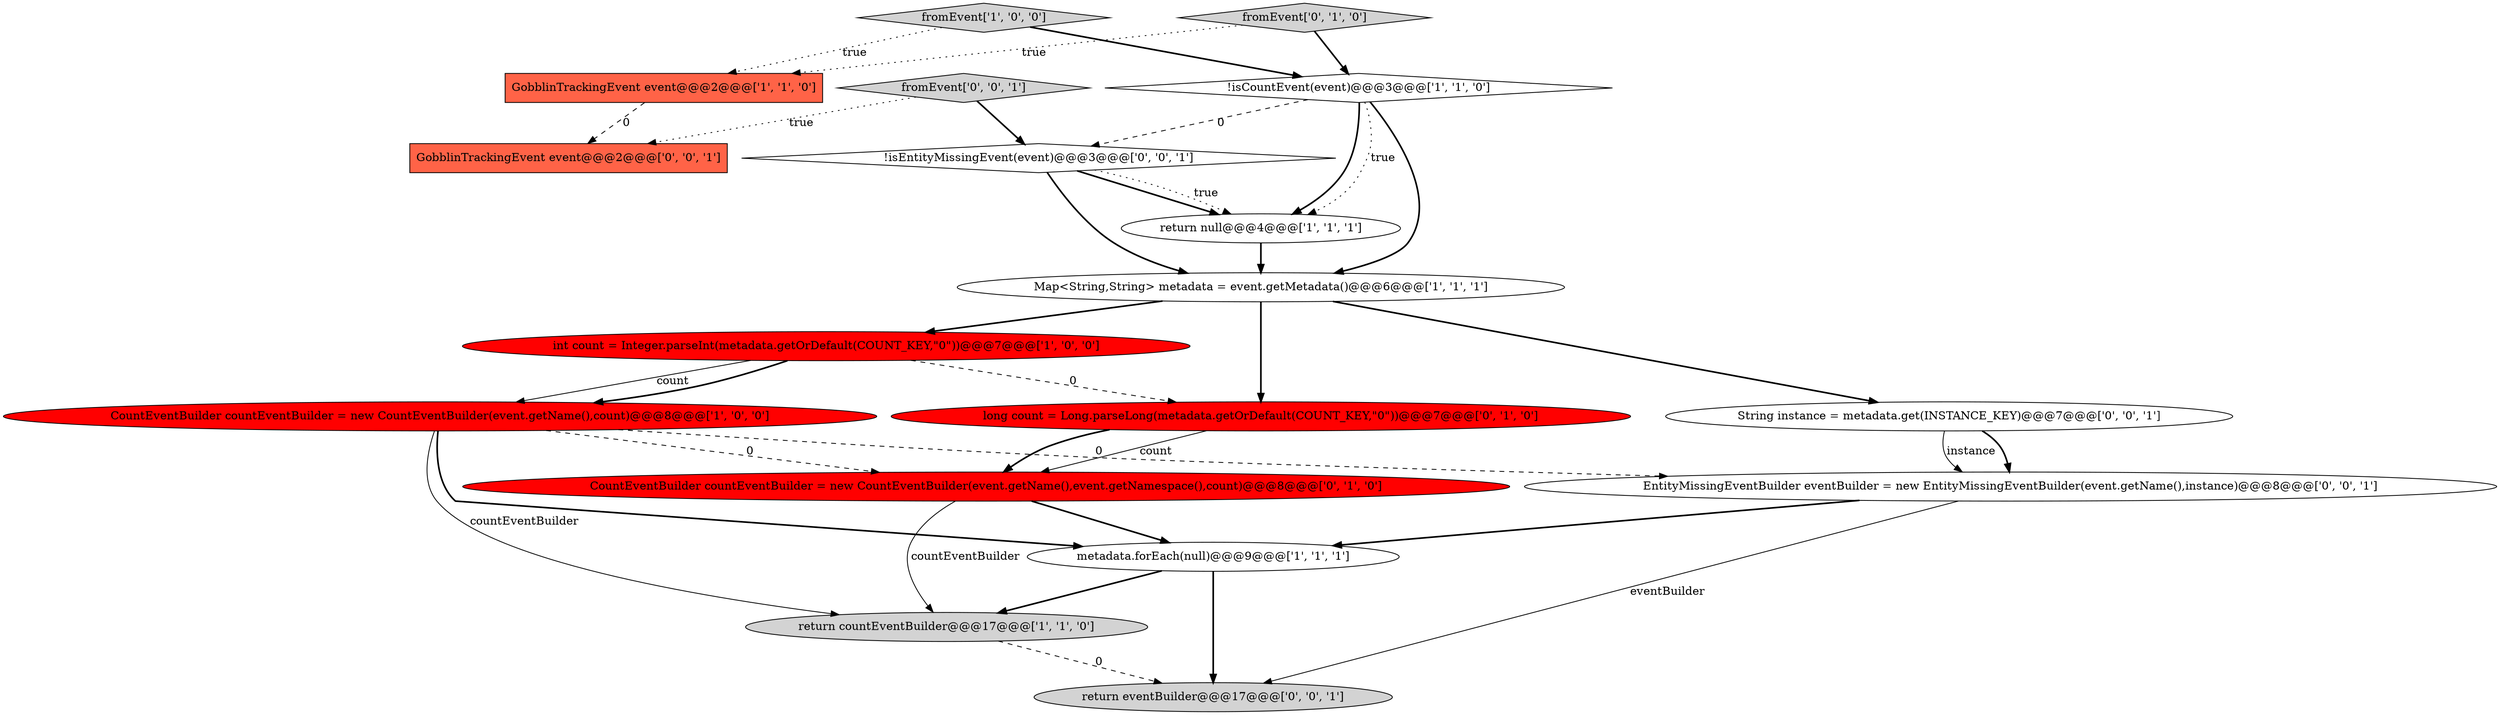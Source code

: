 digraph {
1 [style = filled, label = "metadata.forEach(null)@@@9@@@['1', '1', '1']", fillcolor = white, shape = ellipse image = "AAA0AAABBB1BBB"];
3 [style = filled, label = "return null@@@4@@@['1', '1', '1']", fillcolor = white, shape = ellipse image = "AAA0AAABBB1BBB"];
13 [style = filled, label = "GobblinTrackingEvent event@@@2@@@['0', '0', '1']", fillcolor = tomato, shape = box image = "AAA0AAABBB3BBB"];
6 [style = filled, label = "GobblinTrackingEvent event@@@2@@@['1', '1', '0']", fillcolor = tomato, shape = box image = "AAA0AAABBB1BBB"];
14 [style = filled, label = "!isEntityMissingEvent(event)@@@3@@@['0', '0', '1']", fillcolor = white, shape = diamond image = "AAA0AAABBB3BBB"];
8 [style = filled, label = "fromEvent['1', '0', '0']", fillcolor = lightgray, shape = diamond image = "AAA0AAABBB1BBB"];
16 [style = filled, label = "fromEvent['0', '0', '1']", fillcolor = lightgray, shape = diamond image = "AAA0AAABBB3BBB"];
7 [style = filled, label = "CountEventBuilder countEventBuilder = new CountEventBuilder(event.getName(),count)@@@8@@@['1', '0', '0']", fillcolor = red, shape = ellipse image = "AAA1AAABBB1BBB"];
10 [style = filled, label = "fromEvent['0', '1', '0']", fillcolor = lightgray, shape = diamond image = "AAA0AAABBB2BBB"];
17 [style = filled, label = "EntityMissingEventBuilder eventBuilder = new EntityMissingEventBuilder(event.getName(),instance)@@@8@@@['0', '0', '1']", fillcolor = white, shape = ellipse image = "AAA0AAABBB3BBB"];
5 [style = filled, label = "int count = Integer.parseInt(metadata.getOrDefault(COUNT_KEY,\"0\"))@@@7@@@['1', '0', '0']", fillcolor = red, shape = ellipse image = "AAA1AAABBB1BBB"];
11 [style = filled, label = "CountEventBuilder countEventBuilder = new CountEventBuilder(event.getName(),event.getNamespace(),count)@@@8@@@['0', '1', '0']", fillcolor = red, shape = ellipse image = "AAA1AAABBB2BBB"];
15 [style = filled, label = "return eventBuilder@@@17@@@['0', '0', '1']", fillcolor = lightgray, shape = ellipse image = "AAA0AAABBB3BBB"];
9 [style = filled, label = "long count = Long.parseLong(metadata.getOrDefault(COUNT_KEY,\"0\"))@@@7@@@['0', '1', '0']", fillcolor = red, shape = ellipse image = "AAA1AAABBB2BBB"];
2 [style = filled, label = "return countEventBuilder@@@17@@@['1', '1', '0']", fillcolor = lightgray, shape = ellipse image = "AAA0AAABBB1BBB"];
12 [style = filled, label = "String instance = metadata.get(INSTANCE_KEY)@@@7@@@['0', '0', '1']", fillcolor = white, shape = ellipse image = "AAA0AAABBB3BBB"];
0 [style = filled, label = "!isCountEvent(event)@@@3@@@['1', '1', '0']", fillcolor = white, shape = diamond image = "AAA0AAABBB1BBB"];
4 [style = filled, label = "Map<String,String> metadata = event.getMetadata()@@@6@@@['1', '1', '1']", fillcolor = white, shape = ellipse image = "AAA0AAABBB1BBB"];
0->3 [style = bold, label=""];
4->9 [style = bold, label=""];
14->3 [style = bold, label=""];
10->6 [style = dotted, label="true"];
7->1 [style = bold, label=""];
5->7 [style = solid, label="count"];
9->11 [style = bold, label=""];
17->1 [style = bold, label=""];
16->13 [style = dotted, label="true"];
11->1 [style = bold, label=""];
7->17 [style = dashed, label="0"];
1->15 [style = bold, label=""];
12->17 [style = bold, label=""];
7->11 [style = dashed, label="0"];
5->9 [style = dashed, label="0"];
3->4 [style = bold, label=""];
2->15 [style = dashed, label="0"];
8->0 [style = bold, label=""];
17->15 [style = solid, label="eventBuilder"];
0->14 [style = dashed, label="0"];
8->6 [style = dotted, label="true"];
6->13 [style = dashed, label="0"];
7->2 [style = solid, label="countEventBuilder"];
0->4 [style = bold, label=""];
10->0 [style = bold, label=""];
11->2 [style = solid, label="countEventBuilder"];
14->3 [style = dotted, label="true"];
12->17 [style = solid, label="instance"];
4->12 [style = bold, label=""];
5->7 [style = bold, label=""];
16->14 [style = bold, label=""];
1->2 [style = bold, label=""];
0->3 [style = dotted, label="true"];
4->5 [style = bold, label=""];
14->4 [style = bold, label=""];
9->11 [style = solid, label="count"];
}
